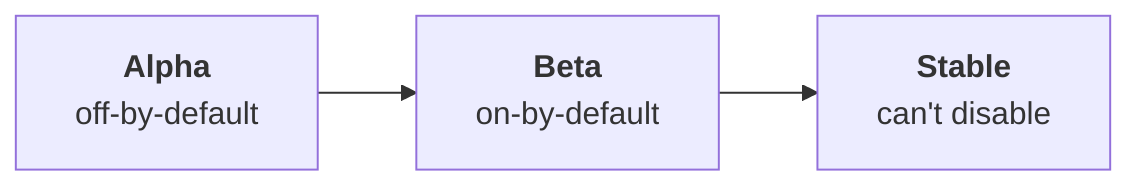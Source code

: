 flowchart LR
    alpha["<b>Alpha</b><br> off-by-default"]
    beta["<b>Beta</b><br> on-by-default"]
    stable["<b>Stable</b><br>can't disable"]
    alpha --> beta --> stable;

class alpha,beta,stable box;
class alpha,beta,stable rounded;